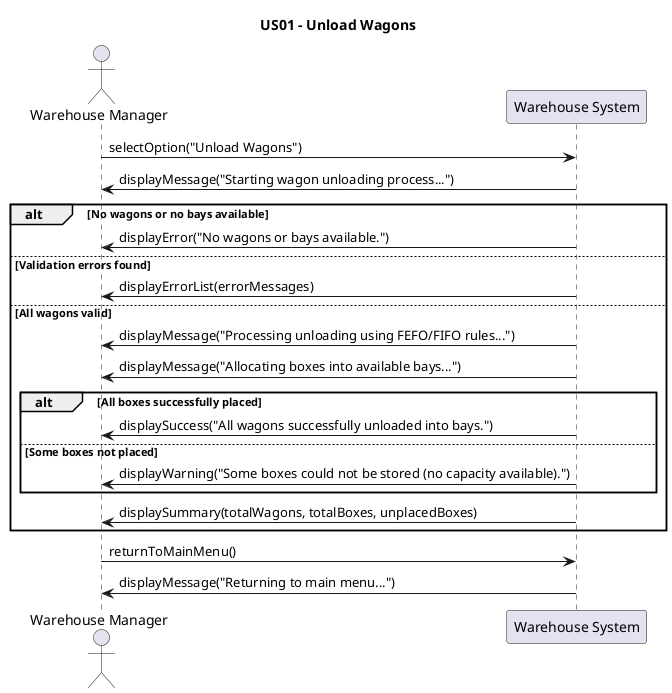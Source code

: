 @startuml

title US01 – Unload Wagons 

actor "Warehouse Manager" as WP
participant "Warehouse System" as System

WP -> System : selectOption("Unload Wagons")
System -> WP : displayMessage("Starting wagon unloading process...")

alt No wagons or no bays available
    System -> WP : displayError("No wagons or bays available.")
else Validation errors found
    System -> WP : displayErrorList(errorMessages)
else All wagons valid
    System -> WP : displayMessage("Processing unloading using FEFO/FIFO rules...")
    System -> WP : displayMessage("Allocating boxes into available bays...")

    alt All boxes successfully placed
        System -> WP : displaySuccess("All wagons successfully unloaded into bays.")
    else Some boxes not placed
        System -> WP : displayWarning("Some boxes could not be stored (no capacity available).")
    end

    System -> WP : displaySummary(totalWagons, totalBoxes, unplacedBoxes)
end

WP -> System : returnToMainMenu()
System -> WP : displayMessage("Returning to main menu...")

@enduml
